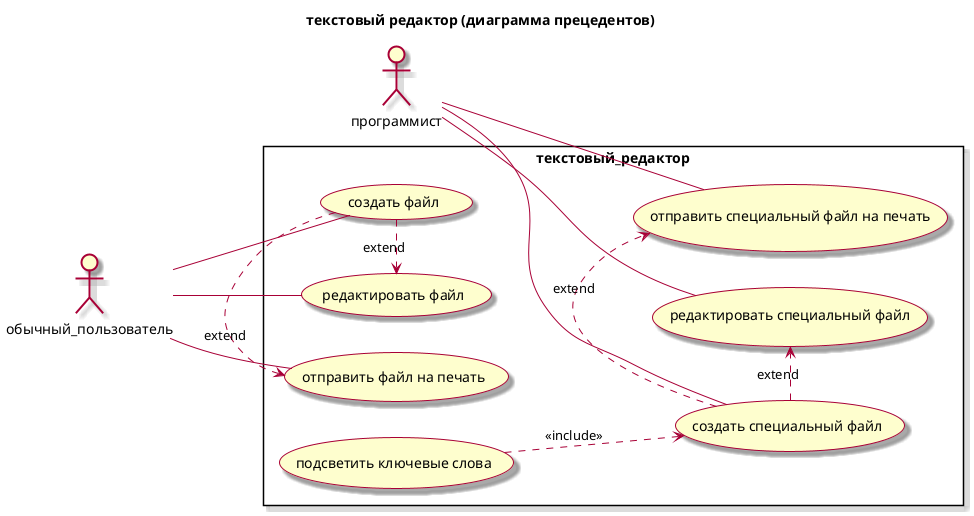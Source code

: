 @startuml

skin rose
left to right direction
title текстовый редактор (диаграмма прецедентов) 
actor обычный_пользователь
actor программист

rectangle текстовый_редактор {
обычный_пользователь -- (создать файл)
обычный_пользователь -- (редактировать файл)
обычный_пользователь -- (отправить файл на печать)

программист -- (создать специальный файл)
программист -- (редактировать специальный файл)
программист -- (отправить специальный файл на печать)

(подсветить ключевые слова)
(создать файл) .> (редактировать файл) : extend
(создать файл) .> (отправить файл на печать) : extend
(отправить файл на печать) 

(создать специальный файл) .> (редактировать специальный файл) : extend
(создать специальный файл) .> (отправить специальный файл на печать) : extend
(отправить специальный файл на печать) 
(подсветить ключевые слова) ..> (создать специальный файл):<<include>>
}
@enduml



@startuml
title текстовый редактор (диаграмма классов) 
class Файл{
+Текст
}
class Файл_спец_формата{
+Текст
+Ключевые слова
}
class Пользователь{
+Имя
Предоставлять файл()
}

class Программное_обеспечение{
+исполняемый код
+подаваемые на вход файлы
}

Файл_спец_формата --> Файл
Пользователь ..> Файл: выбирает
Файл ..> Программное_обеспечение: подаётся на вход

@enduml 